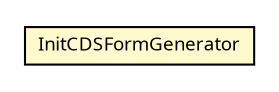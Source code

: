 #!/usr/local/bin/dot
#
# Class diagram 
# Generated by UMLGraph version R5_6 (http://www.umlgraph.org/)
#

digraph G {
	edge [fontname="Trebuchet MS",fontsize=10,labelfontname="Trebuchet MS",labelfontsize=10];
	node [fontname="Trebuchet MS",fontsize=10,shape=plaintext];
	nodesep=0.25;
	ranksep=0.5;
	// se.cambio.cds.formgen.view.InitCDSFormGenerator
	c239788 [label=<<table title="se.cambio.cds.formgen.view.InitCDSFormGenerator" border="0" cellborder="1" cellspacing="0" cellpadding="2" port="p" bgcolor="lemonChiffon" href="./InitCDSFormGenerator.html">
		<tr><td><table border="0" cellspacing="0" cellpadding="1">
<tr><td align="center" balign="center"><font face="Trebuchet MS"> InitCDSFormGenerator </font></td></tr>
		</table></td></tr>
		</table>>, URL="./InitCDSFormGenerator.html", fontname="Trebuchet MS", fontcolor="black", fontsize=9.0];
}

